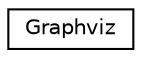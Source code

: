 digraph "Graphical Class Hierarchy"
{
  edge [fontname="Helvetica",fontsize="10",labelfontname="Helvetica",labelfontsize="10"];
  node [fontname="Helvetica",fontsize="10",shape=record];
  rankdir="LR";
  Node0 [label="Graphviz",height=0.2,width=0.4,color="black", fillcolor="white", style="filled",URL="$class_graphviz.html"];
}
